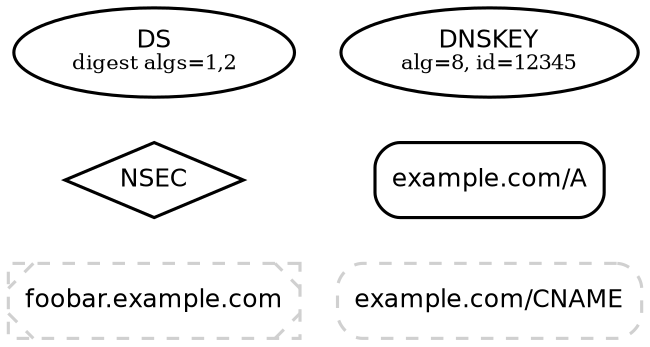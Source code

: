 digraph {
  graph [compound=true, rankdir=BT, ranksep=0.3];
	node [label="\N",
		penwidth=1.5
	];
	edge [penwidth=1.5];

	"DS-1_2|example.com|8|54321|1_2" [color="#000000",
		fillcolor="#ffffff",
		label=<<FONT POINT-SIZE="12" FACE="Helvetica">DS</FONT><BR/><FONT POINT-SIZE="10">digest algs=1,2</FONT>>,
		shape=ellipse,
		style=filled];
	"DNSKEY-0|example.com|8|12345"	 [color="#000000",
		fillcolor="#ffffff",
		label=<<FONT POINT-SIZE="12" FACE="Helvetica">DNSKEY</FONT><BR/><FONT POINT-SIZE="10">alg=8, id=12345</FONT>>,
		shape=ellipse,
		style=filled];
	"NSEC-0|foobar.example.com|A" [color="#000000",
					fillcolor="#ffffff",
					label=<<FONT POINT-SIZE="12" FACE="Helvetica">NSEC</FONT>>,
					shape=diamond,
					style=filled];
	"RRset-10|example.com|A" [color="#000000",
					fillcolor="#ffffff",
					label=<<FONT POINT-SIZE="12" FACE="Helvetica">example.com/A</FONT>>,
					shape=rectangle,
					style="rounded,filled"];
	"RRset-1|example.com|CNAME" [color="#d0d0d0",
					fillcolor="#ffffff",
					label=<<FONT POINT-SIZE="12" FACE="Helvetica">example.com/CNAME</FONT>>,
					shape=rectangle,
					style="rounded,filled,dashed"];
	"RRset-0|foobar.example.com|A" [color="#d0d0d0",
					fillcolor="#ffffff",
					label=<<FONT POINT-SIZE="12" FACE="Helvetica">foobar.example.com</FONT>>,
					shape=rectangle,
					style="rounded,filled,dashed,diagonals"];
	"RRset-10|example.com|A" -> "DNSKEY-0|example.com|8|12345" [style=invis];
	"NSEC-0|foobar.example.com|A" -> "DS-1_2|example.com|8|54321|1_2" [style=invis];
	"RRset-1|example.com|CNAME" -> "RRset-10|example.com|A" [style=invis];
	"RRset-0|foobar.example.com|A" ->  "NSEC-0|foobar.example.com|A" [style=invis];
}

